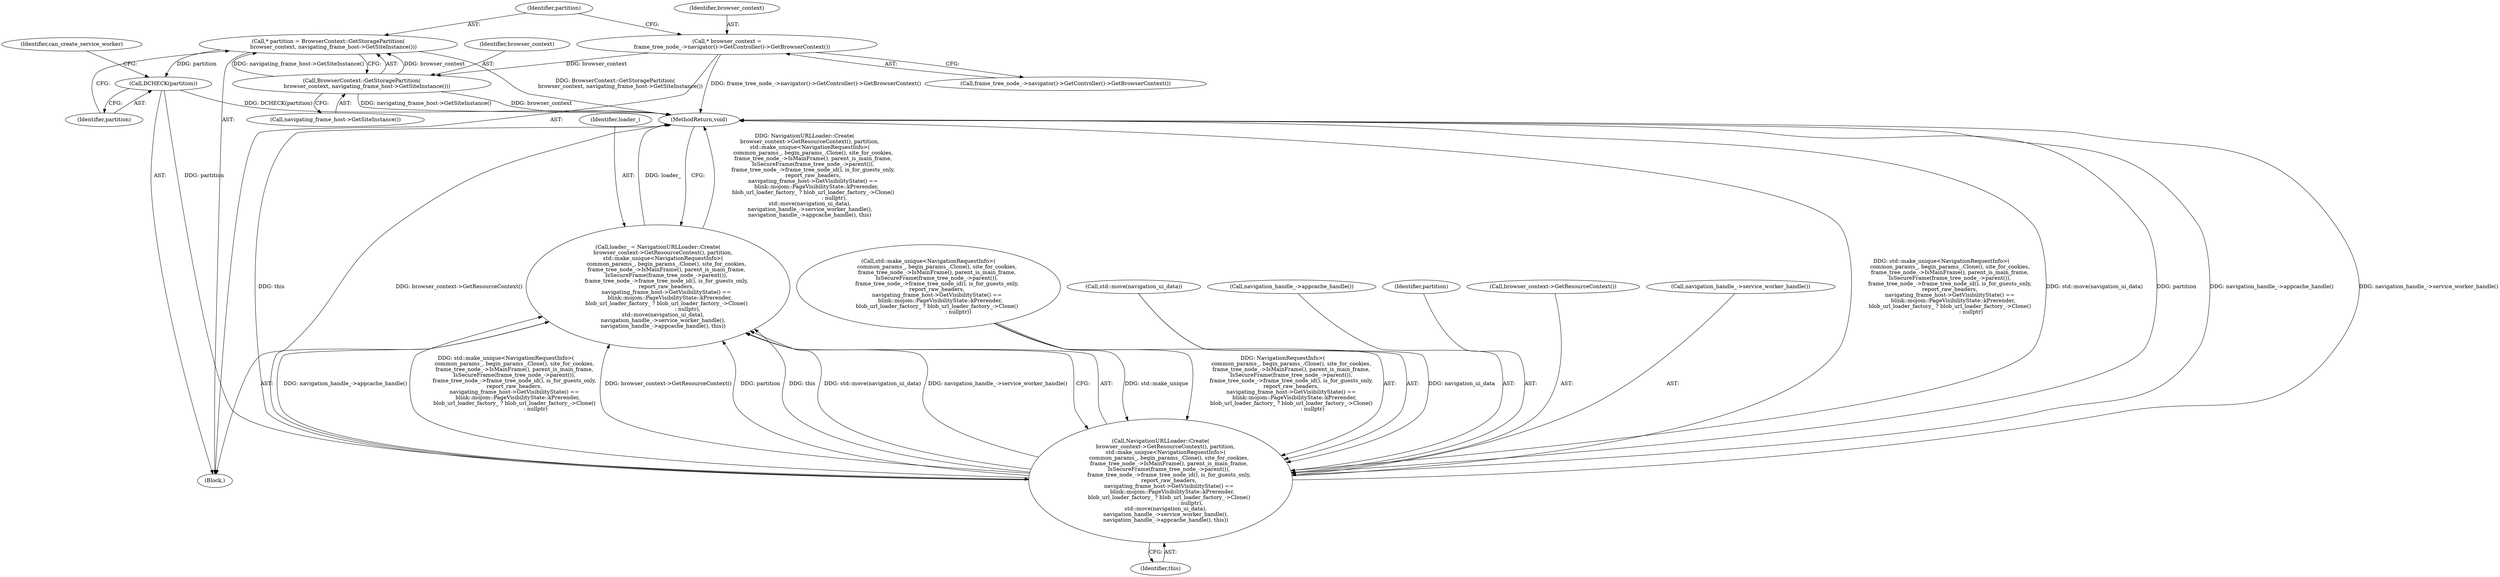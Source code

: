 digraph "0_Chrome_07fbae50670ea44e35e1d554db1bbece7fe3711f@pointer" {
"1000192" [label="(Call,* partition = BrowserContext::GetStoragePartition(\n      browser_context, navigating_frame_host->GetSiteInstance()))"];
"1000194" [label="(Call,BrowserContext::GetStoragePartition(\n      browser_context, navigating_frame_host->GetSiteInstance()))"];
"1000188" [label="(Call,* browser_context =\n      frame_tree_node_->navigator()->GetController()->GetBrowserContext())"];
"1000197" [label="(Call,DCHECK(partition))"];
"1000336" [label="(Call,NavigationURLLoader::Create(\n      browser_context->GetResourceContext(), partition,\n      std::make_unique<NavigationRequestInfo>(\n          common_params_, begin_params_.Clone(), site_for_cookies,\n          frame_tree_node_->IsMainFrame(), parent_is_main_frame,\n          IsSecureFrame(frame_tree_node_->parent()),\n          frame_tree_node_->frame_tree_node_id(), is_for_guests_only,\n          report_raw_headers,\n          navigating_frame_host->GetVisibilityState() ==\n              blink::mojom::PageVisibilityState::kPrerender,\n          blob_url_loader_factory_ ? blob_url_loader_factory_->Clone()\n                                   : nullptr),\n      std::move(navigation_ui_data),\n      navigation_handle_->service_worker_handle(),\n      navigation_handle_->appcache_handle(), this))"];
"1000334" [label="(Call,loader_ = NavigationURLLoader::Create(\n      browser_context->GetResourceContext(), partition,\n      std::make_unique<NavigationRequestInfo>(\n          common_params_, begin_params_.Clone(), site_for_cookies,\n          frame_tree_node_->IsMainFrame(), parent_is_main_frame,\n          IsSecureFrame(frame_tree_node_->parent()),\n          frame_tree_node_->frame_tree_node_id(), is_for_guests_only,\n          report_raw_headers,\n          navigating_frame_host->GetVisibilityState() ==\n              blink::mojom::PageVisibilityState::kPrerender,\n          blob_url_loader_factory_ ? blob_url_loader_factory_->Clone()\n                                   : nullptr),\n      std::move(navigation_ui_data),\n      navigation_handle_->service_worker_handle(),\n      navigation_handle_->appcache_handle(), this))"];
"1000339" [label="(Call,std::make_unique<NavigationRequestInfo>(\n          common_params_, begin_params_.Clone(), site_for_cookies,\n          frame_tree_node_->IsMainFrame(), parent_is_main_frame,\n          IsSecureFrame(frame_tree_node_->parent()),\n          frame_tree_node_->frame_tree_node_id(), is_for_guests_only,\n          report_raw_headers,\n          navigating_frame_host->GetVisibilityState() ==\n              blink::mojom::PageVisibilityState::kPrerender,\n          blob_url_loader_factory_ ? blob_url_loader_factory_->Clone()\n                                   : nullptr))"];
"1000197" [label="(Call,DCHECK(partition))"];
"1000190" [label="(Call,frame_tree_node_->navigator()->GetController()->GetBrowserContext())"];
"1000188" [label="(Call,* browser_context =\n      frame_tree_node_->navigator()->GetController()->GetBrowserContext())"];
"1000107" [label="(Block,)"];
"1000374" [label="(Identifier,this)"];
"1000370" [label="(Call,std::move(navigation_ui_data))"];
"1000375" [label="(MethodReturn,void)"];
"1000194" [label="(Call,BrowserContext::GetStoragePartition(\n      browser_context, navigating_frame_host->GetSiteInstance()))"];
"1000373" [label="(Call,navigation_handle_->appcache_handle())"];
"1000338" [label="(Identifier,partition)"];
"1000189" [label="(Identifier,browser_context)"];
"1000198" [label="(Identifier,partition)"];
"1000192" [label="(Call,* partition = BrowserContext::GetStoragePartition(\n      browser_context, navigating_frame_host->GetSiteInstance()))"];
"1000201" [label="(Identifier,can_create_service_worker)"];
"1000337" [label="(Call,browser_context->GetResourceContext())"];
"1000334" [label="(Call,loader_ = NavigationURLLoader::Create(\n      browser_context->GetResourceContext(), partition,\n      std::make_unique<NavigationRequestInfo>(\n          common_params_, begin_params_.Clone(), site_for_cookies,\n          frame_tree_node_->IsMainFrame(), parent_is_main_frame,\n          IsSecureFrame(frame_tree_node_->parent()),\n          frame_tree_node_->frame_tree_node_id(), is_for_guests_only,\n          report_raw_headers,\n          navigating_frame_host->GetVisibilityState() ==\n              blink::mojom::PageVisibilityState::kPrerender,\n          blob_url_loader_factory_ ? blob_url_loader_factory_->Clone()\n                                   : nullptr),\n      std::move(navigation_ui_data),\n      navigation_handle_->service_worker_handle(),\n      navigation_handle_->appcache_handle(), this))"];
"1000195" [label="(Identifier,browser_context)"];
"1000336" [label="(Call,NavigationURLLoader::Create(\n      browser_context->GetResourceContext(), partition,\n      std::make_unique<NavigationRequestInfo>(\n          common_params_, begin_params_.Clone(), site_for_cookies,\n          frame_tree_node_->IsMainFrame(), parent_is_main_frame,\n          IsSecureFrame(frame_tree_node_->parent()),\n          frame_tree_node_->frame_tree_node_id(), is_for_guests_only,\n          report_raw_headers,\n          navigating_frame_host->GetVisibilityState() ==\n              blink::mojom::PageVisibilityState::kPrerender,\n          blob_url_loader_factory_ ? blob_url_loader_factory_->Clone()\n                                   : nullptr),\n      std::move(navigation_ui_data),\n      navigation_handle_->service_worker_handle(),\n      navigation_handle_->appcache_handle(), this))"];
"1000335" [label="(Identifier,loader_)"];
"1000372" [label="(Call,navigation_handle_->service_worker_handle())"];
"1000193" [label="(Identifier,partition)"];
"1000196" [label="(Call,navigating_frame_host->GetSiteInstance())"];
"1000192" -> "1000107"  [label="AST: "];
"1000192" -> "1000194"  [label="CFG: "];
"1000193" -> "1000192"  [label="AST: "];
"1000194" -> "1000192"  [label="AST: "];
"1000198" -> "1000192"  [label="CFG: "];
"1000192" -> "1000375"  [label="DDG: BrowserContext::GetStoragePartition(\n      browser_context, navigating_frame_host->GetSiteInstance())"];
"1000194" -> "1000192"  [label="DDG: browser_context"];
"1000194" -> "1000192"  [label="DDG: navigating_frame_host->GetSiteInstance()"];
"1000192" -> "1000197"  [label="DDG: partition"];
"1000194" -> "1000196"  [label="CFG: "];
"1000195" -> "1000194"  [label="AST: "];
"1000196" -> "1000194"  [label="AST: "];
"1000194" -> "1000375"  [label="DDG: browser_context"];
"1000194" -> "1000375"  [label="DDG: navigating_frame_host->GetSiteInstance()"];
"1000188" -> "1000194"  [label="DDG: browser_context"];
"1000188" -> "1000107"  [label="AST: "];
"1000188" -> "1000190"  [label="CFG: "];
"1000189" -> "1000188"  [label="AST: "];
"1000190" -> "1000188"  [label="AST: "];
"1000193" -> "1000188"  [label="CFG: "];
"1000188" -> "1000375"  [label="DDG: frame_tree_node_->navigator()->GetController()->GetBrowserContext()"];
"1000197" -> "1000107"  [label="AST: "];
"1000197" -> "1000198"  [label="CFG: "];
"1000198" -> "1000197"  [label="AST: "];
"1000201" -> "1000197"  [label="CFG: "];
"1000197" -> "1000375"  [label="DDG: DCHECK(partition)"];
"1000197" -> "1000336"  [label="DDG: partition"];
"1000336" -> "1000334"  [label="AST: "];
"1000336" -> "1000374"  [label="CFG: "];
"1000337" -> "1000336"  [label="AST: "];
"1000338" -> "1000336"  [label="AST: "];
"1000339" -> "1000336"  [label="AST: "];
"1000370" -> "1000336"  [label="AST: "];
"1000372" -> "1000336"  [label="AST: "];
"1000373" -> "1000336"  [label="AST: "];
"1000374" -> "1000336"  [label="AST: "];
"1000334" -> "1000336"  [label="CFG: "];
"1000336" -> "1000375"  [label="DDG: std::make_unique<NavigationRequestInfo>(\n          common_params_, begin_params_.Clone(), site_for_cookies,\n          frame_tree_node_->IsMainFrame(), parent_is_main_frame,\n          IsSecureFrame(frame_tree_node_->parent()),\n          frame_tree_node_->frame_tree_node_id(), is_for_guests_only,\n          report_raw_headers,\n          navigating_frame_host->GetVisibilityState() ==\n              blink::mojom::PageVisibilityState::kPrerender,\n          blob_url_loader_factory_ ? blob_url_loader_factory_->Clone()\n                                   : nullptr)"];
"1000336" -> "1000375"  [label="DDG: std::move(navigation_ui_data)"];
"1000336" -> "1000375"  [label="DDG: partition"];
"1000336" -> "1000375"  [label="DDG: navigation_handle_->appcache_handle()"];
"1000336" -> "1000375"  [label="DDG: navigation_handle_->service_worker_handle()"];
"1000336" -> "1000375"  [label="DDG: this"];
"1000336" -> "1000375"  [label="DDG: browser_context->GetResourceContext()"];
"1000336" -> "1000334"  [label="DDG: navigation_handle_->appcache_handle()"];
"1000336" -> "1000334"  [label="DDG: std::make_unique<NavigationRequestInfo>(\n          common_params_, begin_params_.Clone(), site_for_cookies,\n          frame_tree_node_->IsMainFrame(), parent_is_main_frame,\n          IsSecureFrame(frame_tree_node_->parent()),\n          frame_tree_node_->frame_tree_node_id(), is_for_guests_only,\n          report_raw_headers,\n          navigating_frame_host->GetVisibilityState() ==\n              blink::mojom::PageVisibilityState::kPrerender,\n          blob_url_loader_factory_ ? blob_url_loader_factory_->Clone()\n                                   : nullptr)"];
"1000336" -> "1000334"  [label="DDG: browser_context->GetResourceContext()"];
"1000336" -> "1000334"  [label="DDG: partition"];
"1000336" -> "1000334"  [label="DDG: this"];
"1000336" -> "1000334"  [label="DDG: std::move(navigation_ui_data)"];
"1000336" -> "1000334"  [label="DDG: navigation_handle_->service_worker_handle()"];
"1000339" -> "1000336"  [label="DDG: std::make_unique"];
"1000339" -> "1000336"  [label="DDG: NavigationRequestInfo>(\n          common_params_, begin_params_.Clone(), site_for_cookies,\n          frame_tree_node_->IsMainFrame(), parent_is_main_frame,\n          IsSecureFrame(frame_tree_node_->parent()),\n          frame_tree_node_->frame_tree_node_id(), is_for_guests_only,\n          report_raw_headers,\n          navigating_frame_host->GetVisibilityState() ==\n              blink::mojom::PageVisibilityState::kPrerender,\n          blob_url_loader_factory_ ? blob_url_loader_factory_->Clone()\n                                   : nullptr)"];
"1000370" -> "1000336"  [label="DDG: navigation_ui_data"];
"1000334" -> "1000107"  [label="AST: "];
"1000335" -> "1000334"  [label="AST: "];
"1000375" -> "1000334"  [label="CFG: "];
"1000334" -> "1000375"  [label="DDG: NavigationURLLoader::Create(\n      browser_context->GetResourceContext(), partition,\n      std::make_unique<NavigationRequestInfo>(\n          common_params_, begin_params_.Clone(), site_for_cookies,\n          frame_tree_node_->IsMainFrame(), parent_is_main_frame,\n          IsSecureFrame(frame_tree_node_->parent()),\n          frame_tree_node_->frame_tree_node_id(), is_for_guests_only,\n          report_raw_headers,\n          navigating_frame_host->GetVisibilityState() ==\n              blink::mojom::PageVisibilityState::kPrerender,\n          blob_url_loader_factory_ ? blob_url_loader_factory_->Clone()\n                                   : nullptr),\n      std::move(navigation_ui_data),\n      navigation_handle_->service_worker_handle(),\n      navigation_handle_->appcache_handle(), this)"];
"1000334" -> "1000375"  [label="DDG: loader_"];
}
